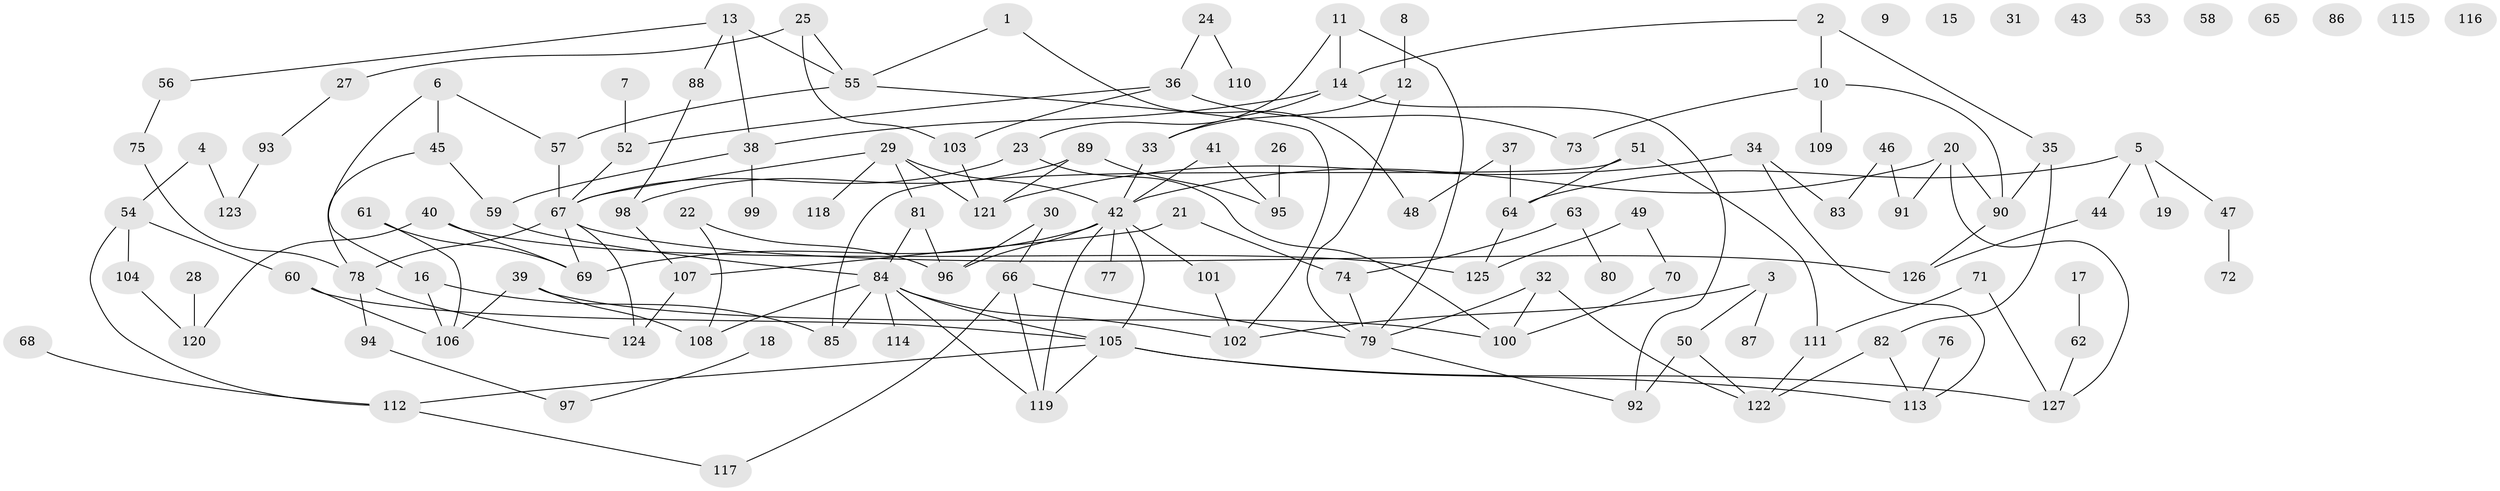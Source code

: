 // Generated by graph-tools (version 1.1) at 2025/40/03/09/25 04:40:18]
// undirected, 127 vertices, 168 edges
graph export_dot {
graph [start="1"]
  node [color=gray90,style=filled];
  1;
  2;
  3;
  4;
  5;
  6;
  7;
  8;
  9;
  10;
  11;
  12;
  13;
  14;
  15;
  16;
  17;
  18;
  19;
  20;
  21;
  22;
  23;
  24;
  25;
  26;
  27;
  28;
  29;
  30;
  31;
  32;
  33;
  34;
  35;
  36;
  37;
  38;
  39;
  40;
  41;
  42;
  43;
  44;
  45;
  46;
  47;
  48;
  49;
  50;
  51;
  52;
  53;
  54;
  55;
  56;
  57;
  58;
  59;
  60;
  61;
  62;
  63;
  64;
  65;
  66;
  67;
  68;
  69;
  70;
  71;
  72;
  73;
  74;
  75;
  76;
  77;
  78;
  79;
  80;
  81;
  82;
  83;
  84;
  85;
  86;
  87;
  88;
  89;
  90;
  91;
  92;
  93;
  94;
  95;
  96;
  97;
  98;
  99;
  100;
  101;
  102;
  103;
  104;
  105;
  106;
  107;
  108;
  109;
  110;
  111;
  112;
  113;
  114;
  115;
  116;
  117;
  118;
  119;
  120;
  121;
  122;
  123;
  124;
  125;
  126;
  127;
  1 -- 48;
  1 -- 55;
  2 -- 10;
  2 -- 14;
  2 -- 35;
  3 -- 50;
  3 -- 87;
  3 -- 102;
  4 -- 54;
  4 -- 123;
  5 -- 19;
  5 -- 44;
  5 -- 47;
  5 -- 64;
  6 -- 16;
  6 -- 45;
  6 -- 57;
  7 -- 52;
  8 -- 12;
  10 -- 73;
  10 -- 90;
  10 -- 109;
  11 -- 14;
  11 -- 23;
  11 -- 79;
  12 -- 33;
  12 -- 79;
  13 -- 38;
  13 -- 55;
  13 -- 56;
  13 -- 88;
  14 -- 33;
  14 -- 38;
  14 -- 92;
  16 -- 85;
  16 -- 106;
  17 -- 62;
  18 -- 97;
  20 -- 42;
  20 -- 90;
  20 -- 91;
  20 -- 127;
  21 -- 74;
  21 -- 107;
  22 -- 96;
  22 -- 108;
  23 -- 67;
  23 -- 100;
  24 -- 36;
  24 -- 110;
  25 -- 27;
  25 -- 55;
  25 -- 103;
  26 -- 95;
  27 -- 93;
  28 -- 120;
  29 -- 42;
  29 -- 67;
  29 -- 81;
  29 -- 118;
  29 -- 121;
  30 -- 66;
  30 -- 96;
  32 -- 79;
  32 -- 100;
  32 -- 122;
  33 -- 42;
  34 -- 83;
  34 -- 113;
  34 -- 121;
  35 -- 82;
  35 -- 90;
  36 -- 52;
  36 -- 73;
  36 -- 103;
  37 -- 48;
  37 -- 64;
  38 -- 59;
  38 -- 99;
  39 -- 100;
  39 -- 106;
  39 -- 108;
  40 -- 69;
  40 -- 120;
  40 -- 125;
  41 -- 42;
  41 -- 95;
  42 -- 69;
  42 -- 77;
  42 -- 96;
  42 -- 101;
  42 -- 105;
  42 -- 119;
  44 -- 126;
  45 -- 59;
  45 -- 78;
  46 -- 83;
  46 -- 91;
  47 -- 72;
  49 -- 70;
  49 -- 125;
  50 -- 92;
  50 -- 122;
  51 -- 64;
  51 -- 85;
  51 -- 111;
  52 -- 67;
  54 -- 60;
  54 -- 104;
  54 -- 112;
  55 -- 57;
  55 -- 102;
  56 -- 75;
  57 -- 67;
  59 -- 84;
  60 -- 105;
  60 -- 106;
  61 -- 69;
  61 -- 106;
  62 -- 127;
  63 -- 74;
  63 -- 80;
  64 -- 125;
  66 -- 79;
  66 -- 117;
  66 -- 119;
  67 -- 69;
  67 -- 78;
  67 -- 124;
  67 -- 126;
  68 -- 112;
  70 -- 100;
  71 -- 111;
  71 -- 127;
  74 -- 79;
  75 -- 78;
  76 -- 113;
  78 -- 94;
  78 -- 124;
  79 -- 92;
  81 -- 84;
  81 -- 96;
  82 -- 113;
  82 -- 122;
  84 -- 85;
  84 -- 102;
  84 -- 105;
  84 -- 108;
  84 -- 114;
  84 -- 119;
  88 -- 98;
  89 -- 95;
  89 -- 98;
  89 -- 121;
  90 -- 126;
  93 -- 123;
  94 -- 97;
  98 -- 107;
  101 -- 102;
  103 -- 121;
  104 -- 120;
  105 -- 112;
  105 -- 113;
  105 -- 119;
  105 -- 127;
  107 -- 124;
  111 -- 122;
  112 -- 117;
}
